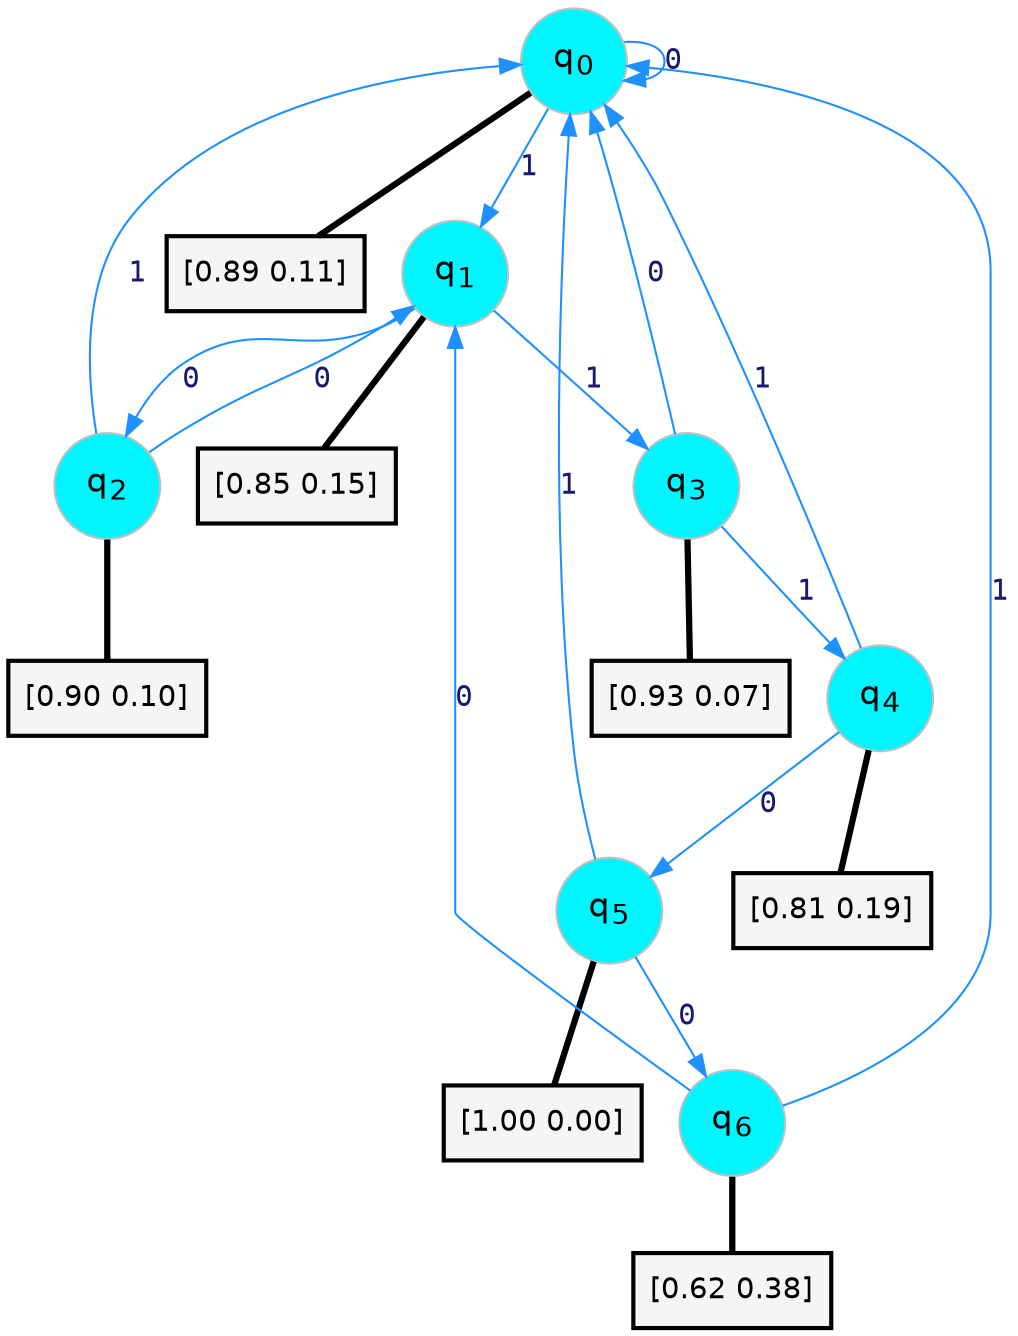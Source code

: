 digraph G {
graph [
bgcolor=transparent, dpi=300, rankdir=TD, size="40,25"];
node [
color=gray, fillcolor=turquoise1, fontcolor=black, fontname=Helvetica, fontsize=16, fontweight=bold, shape=circle, style=filled];
edge [
arrowsize=1, color=dodgerblue1, fontcolor=midnightblue, fontname=courier, fontweight=bold, penwidth=1, style=solid, weight=20];
0[label=<q<SUB>0</SUB>>];
1[label=<q<SUB>1</SUB>>];
2[label=<q<SUB>2</SUB>>];
3[label=<q<SUB>3</SUB>>];
4[label=<q<SUB>4</SUB>>];
5[label=<q<SUB>5</SUB>>];
6[label=<q<SUB>6</SUB>>];
7[label="[0.89 0.11]", shape=box,fontcolor=black, fontname=Helvetica, fontsize=14, penwidth=2, fillcolor=whitesmoke,color=black];
8[label="[0.85 0.15]", shape=box,fontcolor=black, fontname=Helvetica, fontsize=14, penwidth=2, fillcolor=whitesmoke,color=black];
9[label="[0.90 0.10]", shape=box,fontcolor=black, fontname=Helvetica, fontsize=14, penwidth=2, fillcolor=whitesmoke,color=black];
10[label="[0.93 0.07]", shape=box,fontcolor=black, fontname=Helvetica, fontsize=14, penwidth=2, fillcolor=whitesmoke,color=black];
11[label="[0.81 0.19]", shape=box,fontcolor=black, fontname=Helvetica, fontsize=14, penwidth=2, fillcolor=whitesmoke,color=black];
12[label="[1.00 0.00]", shape=box,fontcolor=black, fontname=Helvetica, fontsize=14, penwidth=2, fillcolor=whitesmoke,color=black];
13[label="[0.62 0.38]", shape=box,fontcolor=black, fontname=Helvetica, fontsize=14, penwidth=2, fillcolor=whitesmoke,color=black];
0->0 [label=0];
0->1 [label=1];
0->7 [arrowhead=none, penwidth=3,color=black];
1->2 [label=0];
1->3 [label=1];
1->8 [arrowhead=none, penwidth=3,color=black];
2->1 [label=0];
2->0 [label=1];
2->9 [arrowhead=none, penwidth=3,color=black];
3->0 [label=0];
3->4 [label=1];
3->10 [arrowhead=none, penwidth=3,color=black];
4->5 [label=0];
4->0 [label=1];
4->11 [arrowhead=none, penwidth=3,color=black];
5->6 [label=0];
5->0 [label=1];
5->12 [arrowhead=none, penwidth=3,color=black];
6->1 [label=0];
6->0 [label=1];
6->13 [arrowhead=none, penwidth=3,color=black];
}
